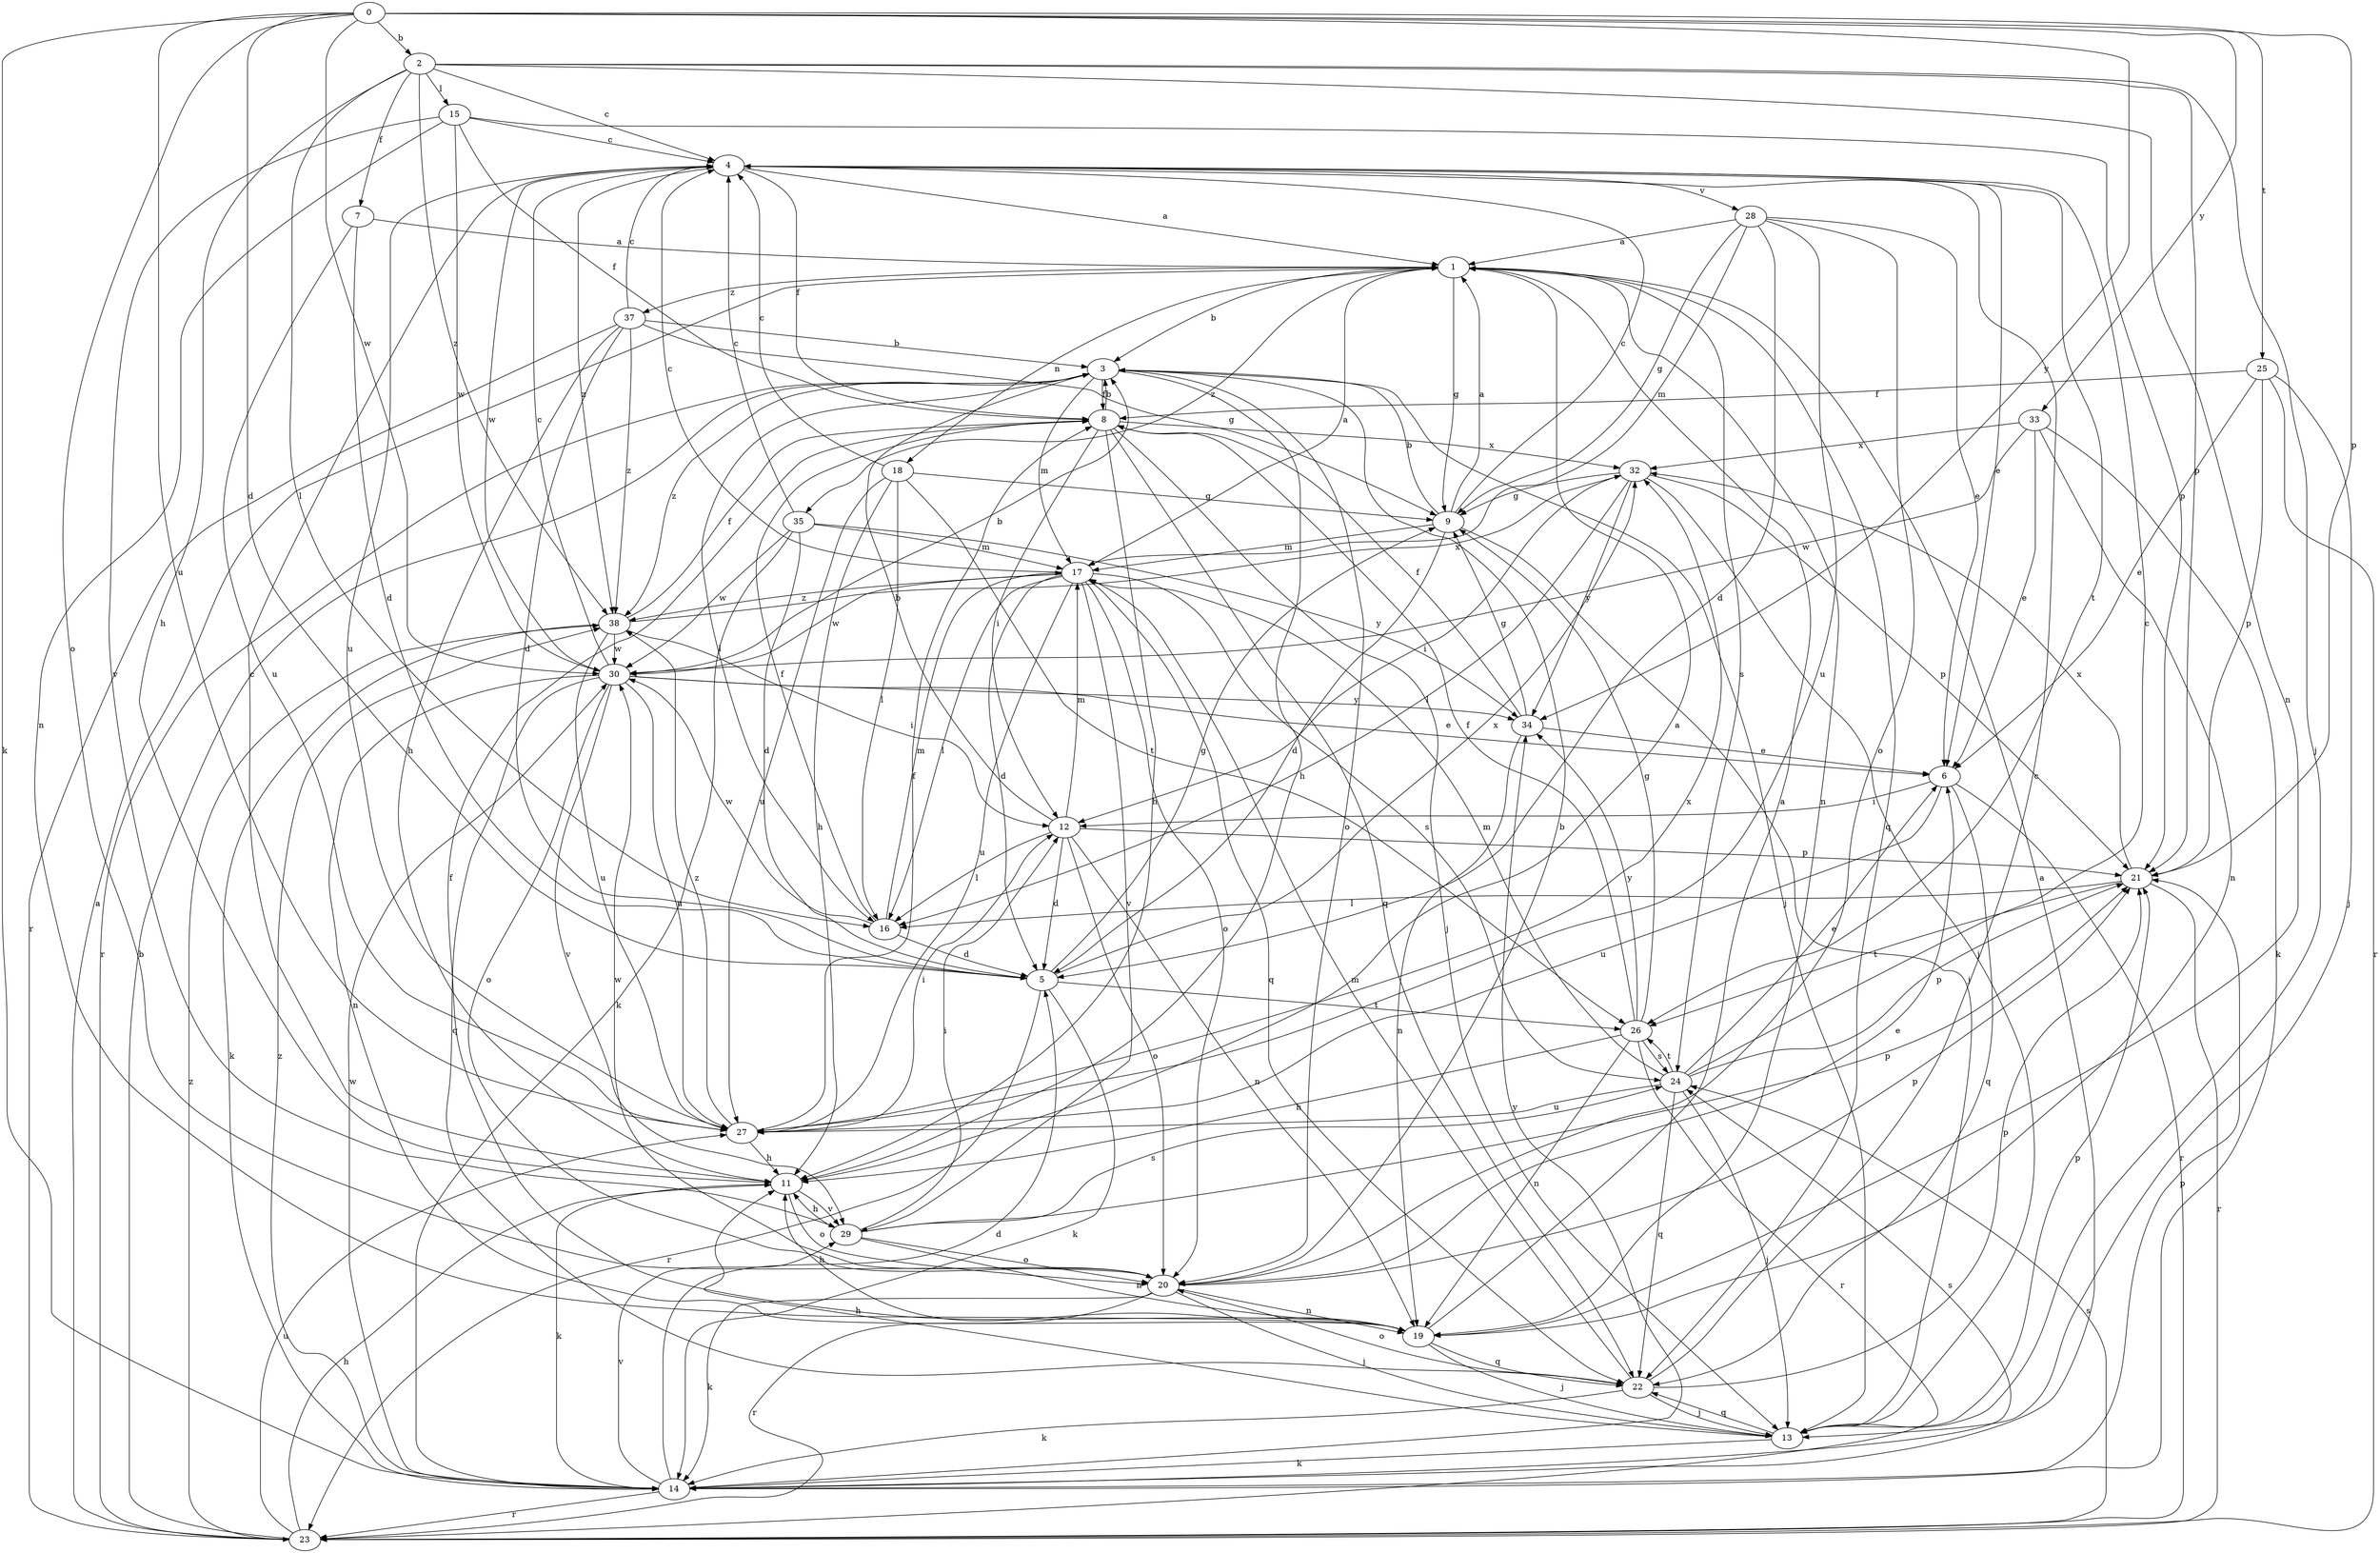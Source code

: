 strict digraph  {
0;
1;
2;
3;
4;
5;
6;
7;
8;
9;
11;
12;
13;
14;
15;
16;
17;
18;
19;
20;
21;
22;
23;
24;
25;
26;
27;
28;
29;
30;
32;
33;
34;
35;
37;
38;
0 -> 2  [label=b];
0 -> 5  [label=d];
0 -> 14  [label=k];
0 -> 20  [label=o];
0 -> 21  [label=p];
0 -> 25  [label=t];
0 -> 27  [label=u];
0 -> 30  [label=w];
0 -> 33  [label=y];
0 -> 34  [label=y];
1 -> 3  [label=b];
1 -> 9  [label=g];
1 -> 18  [label=n];
1 -> 19  [label=n];
1 -> 22  [label=q];
1 -> 24  [label=s];
1 -> 35  [label=z];
1 -> 37  [label=z];
2 -> 4  [label=c];
2 -> 7  [label=f];
2 -> 11  [label=h];
2 -> 13  [label=j];
2 -> 15  [label=l];
2 -> 16  [label=l];
2 -> 19  [label=n];
2 -> 21  [label=p];
2 -> 38  [label=z];
3 -> 8  [label=f];
3 -> 11  [label=h];
3 -> 13  [label=j];
3 -> 16  [label=l];
3 -> 17  [label=m];
3 -> 20  [label=o];
3 -> 23  [label=r];
3 -> 38  [label=z];
4 -> 1  [label=a];
4 -> 6  [label=e];
4 -> 8  [label=f];
4 -> 26  [label=t];
4 -> 27  [label=u];
4 -> 28  [label=v];
4 -> 30  [label=w];
4 -> 38  [label=z];
5 -> 9  [label=g];
5 -> 14  [label=k];
5 -> 23  [label=r];
5 -> 26  [label=t];
5 -> 32  [label=x];
6 -> 12  [label=i];
6 -> 22  [label=q];
6 -> 23  [label=r];
6 -> 27  [label=u];
7 -> 1  [label=a];
7 -> 5  [label=d];
7 -> 27  [label=u];
8 -> 3  [label=b];
8 -> 11  [label=h];
8 -> 12  [label=i];
8 -> 13  [label=j];
8 -> 22  [label=q];
8 -> 32  [label=x];
9 -> 1  [label=a];
9 -> 3  [label=b];
9 -> 4  [label=c];
9 -> 5  [label=d];
9 -> 13  [label=j];
9 -> 17  [label=m];
11 -> 1  [label=a];
11 -> 4  [label=c];
11 -> 14  [label=k];
11 -> 20  [label=o];
11 -> 29  [label=v];
12 -> 3  [label=b];
12 -> 5  [label=d];
12 -> 16  [label=l];
12 -> 17  [label=m];
12 -> 19  [label=n];
12 -> 20  [label=o];
12 -> 21  [label=p];
13 -> 11  [label=h];
13 -> 14  [label=k];
13 -> 21  [label=p];
13 -> 22  [label=q];
14 -> 1  [label=a];
14 -> 5  [label=d];
14 -> 21  [label=p];
14 -> 23  [label=r];
14 -> 24  [label=s];
14 -> 29  [label=v];
14 -> 30  [label=w];
14 -> 34  [label=y];
14 -> 38  [label=z];
15 -> 4  [label=c];
15 -> 8  [label=f];
15 -> 19  [label=n];
15 -> 21  [label=p];
15 -> 29  [label=v];
15 -> 30  [label=w];
16 -> 5  [label=d];
16 -> 8  [label=f];
16 -> 17  [label=m];
16 -> 30  [label=w];
17 -> 1  [label=a];
17 -> 4  [label=c];
17 -> 5  [label=d];
17 -> 16  [label=l];
17 -> 20  [label=o];
17 -> 22  [label=q];
17 -> 24  [label=s];
17 -> 27  [label=u];
17 -> 29  [label=v];
17 -> 30  [label=w];
17 -> 38  [label=z];
18 -> 4  [label=c];
18 -> 9  [label=g];
18 -> 11  [label=h];
18 -> 16  [label=l];
18 -> 26  [label=t];
18 -> 27  [label=u];
19 -> 1  [label=a];
19 -> 8  [label=f];
19 -> 11  [label=h];
19 -> 13  [label=j];
19 -> 22  [label=q];
20 -> 3  [label=b];
20 -> 6  [label=e];
20 -> 13  [label=j];
20 -> 14  [label=k];
20 -> 19  [label=n];
20 -> 21  [label=p];
20 -> 23  [label=r];
20 -> 30  [label=w];
21 -> 16  [label=l];
21 -> 23  [label=r];
21 -> 26  [label=t];
21 -> 32  [label=x];
22 -> 4  [label=c];
22 -> 13  [label=j];
22 -> 14  [label=k];
22 -> 17  [label=m];
22 -> 20  [label=o];
22 -> 21  [label=p];
23 -> 1  [label=a];
23 -> 3  [label=b];
23 -> 11  [label=h];
23 -> 24  [label=s];
23 -> 27  [label=u];
23 -> 38  [label=z];
24 -> 4  [label=c];
24 -> 6  [label=e];
24 -> 13  [label=j];
24 -> 17  [label=m];
24 -> 21  [label=p];
24 -> 22  [label=q];
24 -> 26  [label=t];
24 -> 27  [label=u];
25 -> 6  [label=e];
25 -> 8  [label=f];
25 -> 13  [label=j];
25 -> 21  [label=p];
25 -> 23  [label=r];
26 -> 8  [label=f];
26 -> 9  [label=g];
26 -> 11  [label=h];
26 -> 19  [label=n];
26 -> 23  [label=r];
26 -> 24  [label=s];
26 -> 34  [label=y];
27 -> 8  [label=f];
27 -> 11  [label=h];
27 -> 12  [label=i];
27 -> 32  [label=x];
27 -> 38  [label=z];
28 -> 1  [label=a];
28 -> 5  [label=d];
28 -> 6  [label=e];
28 -> 9  [label=g];
28 -> 17  [label=m];
28 -> 20  [label=o];
28 -> 27  [label=u];
29 -> 11  [label=h];
29 -> 12  [label=i];
29 -> 19  [label=n];
29 -> 20  [label=o];
29 -> 21  [label=p];
29 -> 24  [label=s];
30 -> 3  [label=b];
30 -> 4  [label=c];
30 -> 6  [label=e];
30 -> 19  [label=n];
30 -> 20  [label=o];
30 -> 22  [label=q];
30 -> 27  [label=u];
30 -> 29  [label=v];
30 -> 34  [label=y];
32 -> 9  [label=g];
32 -> 12  [label=i];
32 -> 13  [label=j];
32 -> 16  [label=l];
32 -> 21  [label=p];
32 -> 34  [label=y];
33 -> 6  [label=e];
33 -> 14  [label=k];
33 -> 19  [label=n];
33 -> 30  [label=w];
33 -> 32  [label=x];
34 -> 6  [label=e];
34 -> 8  [label=f];
34 -> 9  [label=g];
34 -> 19  [label=n];
35 -> 4  [label=c];
35 -> 5  [label=d];
35 -> 14  [label=k];
35 -> 17  [label=m];
35 -> 30  [label=w];
35 -> 34  [label=y];
37 -> 3  [label=b];
37 -> 4  [label=c];
37 -> 5  [label=d];
37 -> 9  [label=g];
37 -> 11  [label=h];
37 -> 23  [label=r];
37 -> 38  [label=z];
38 -> 8  [label=f];
38 -> 12  [label=i];
38 -> 14  [label=k];
38 -> 27  [label=u];
38 -> 30  [label=w];
38 -> 32  [label=x];
}
